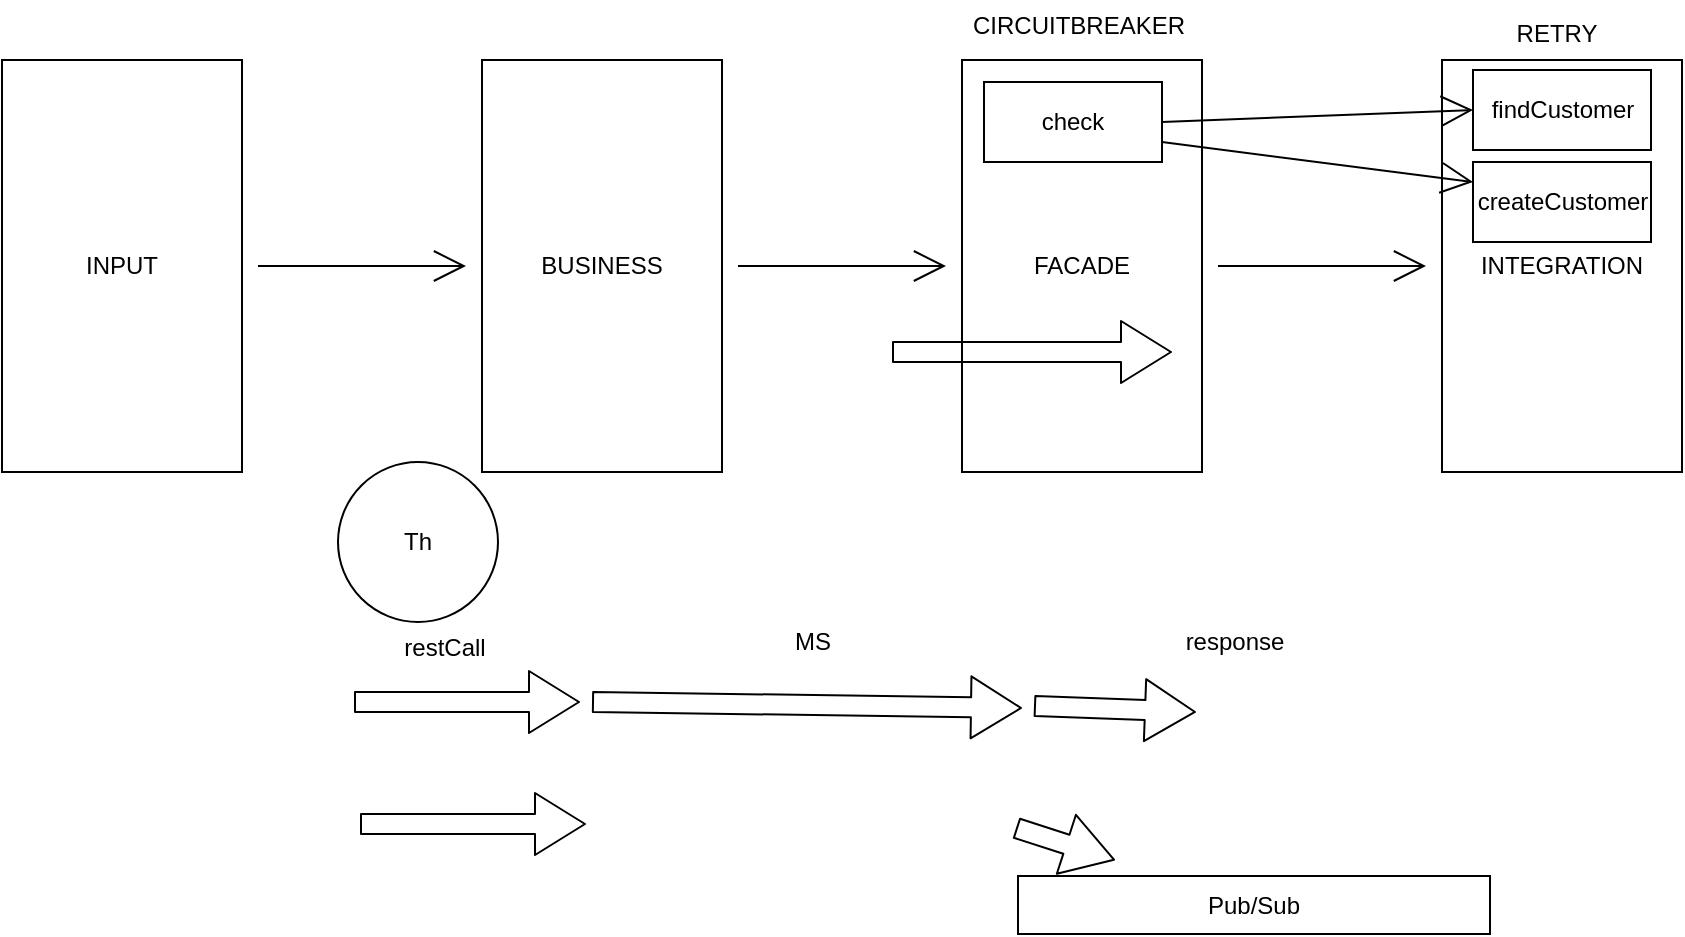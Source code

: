 <mxfile version="22.1.2" type="device">
  <diagram name="Page-1" id="o-Hc-DenjLCgIKtFiDpw">
    <mxGraphModel dx="1679" dy="733" grid="0" gridSize="10" guides="1" tooltips="1" connect="1" arrows="1" fold="1" page="0" pageScale="1" pageWidth="850" pageHeight="1100" math="0" shadow="0">
      <root>
        <mxCell id="0" />
        <mxCell id="1" parent="0" />
        <mxCell id="v_dbo5zeGbnnX_v_s0HW-3" value="" style="edgeStyle=none;curved=1;rounded=0;orthogonalLoop=1;jettySize=auto;html=1;endArrow=open;startSize=14;endSize=14;sourcePerimeterSpacing=8;targetPerimeterSpacing=8;" edge="1" parent="1" source="v_dbo5zeGbnnX_v_s0HW-1" target="v_dbo5zeGbnnX_v_s0HW-2">
          <mxGeometry relative="1" as="geometry" />
        </mxCell>
        <mxCell id="v_dbo5zeGbnnX_v_s0HW-1" value="INPUT" style="whiteSpace=wrap;html=1;" vertex="1" parent="1">
          <mxGeometry x="-201" y="74" width="120" height="206" as="geometry" />
        </mxCell>
        <mxCell id="v_dbo5zeGbnnX_v_s0HW-5" value="" style="edgeStyle=none;curved=1;rounded=0;orthogonalLoop=1;jettySize=auto;html=1;endArrow=open;startSize=14;endSize=14;sourcePerimeterSpacing=8;targetPerimeterSpacing=8;" edge="1" parent="1" source="v_dbo5zeGbnnX_v_s0HW-2" target="v_dbo5zeGbnnX_v_s0HW-4">
          <mxGeometry relative="1" as="geometry" />
        </mxCell>
        <mxCell id="v_dbo5zeGbnnX_v_s0HW-2" value="BUSINESS" style="whiteSpace=wrap;html=1;" vertex="1" parent="1">
          <mxGeometry x="39" y="74" width="120" height="206" as="geometry" />
        </mxCell>
        <mxCell id="v_dbo5zeGbnnX_v_s0HW-7" value="" style="edgeStyle=none;curved=1;rounded=0;orthogonalLoop=1;jettySize=auto;html=1;endArrow=open;startSize=14;endSize=14;sourcePerimeterSpacing=8;targetPerimeterSpacing=8;" edge="1" parent="1" source="v_dbo5zeGbnnX_v_s0HW-4" target="v_dbo5zeGbnnX_v_s0HW-6">
          <mxGeometry relative="1" as="geometry" />
        </mxCell>
        <mxCell id="v_dbo5zeGbnnX_v_s0HW-4" value="FACADE" style="whiteSpace=wrap;html=1;" vertex="1" parent="1">
          <mxGeometry x="279" y="74" width="120" height="206" as="geometry" />
        </mxCell>
        <mxCell id="v_dbo5zeGbnnX_v_s0HW-6" value="INTEGRATION" style="whiteSpace=wrap;html=1;" vertex="1" parent="1">
          <mxGeometry x="519" y="74" width="120" height="206" as="geometry" />
        </mxCell>
        <mxCell id="v_dbo5zeGbnnX_v_s0HW-12" style="edgeStyle=none;curved=1;rounded=0;orthogonalLoop=1;jettySize=auto;html=1;exitX=1;exitY=0.5;exitDx=0;exitDy=0;entryX=0;entryY=0.5;entryDx=0;entryDy=0;endArrow=open;startSize=14;endSize=14;sourcePerimeterSpacing=8;targetPerimeterSpacing=8;" edge="1" parent="1" source="v_dbo5zeGbnnX_v_s0HW-8" target="v_dbo5zeGbnnX_v_s0HW-10">
          <mxGeometry relative="1" as="geometry" />
        </mxCell>
        <mxCell id="v_dbo5zeGbnnX_v_s0HW-13" style="edgeStyle=none;curved=1;rounded=0;orthogonalLoop=1;jettySize=auto;html=1;exitX=1;exitY=0.75;exitDx=0;exitDy=0;entryX=0;entryY=0.25;entryDx=0;entryDy=0;endArrow=open;startSize=14;endSize=14;sourcePerimeterSpacing=8;targetPerimeterSpacing=8;" edge="1" parent="1" source="v_dbo5zeGbnnX_v_s0HW-8" target="v_dbo5zeGbnnX_v_s0HW-11">
          <mxGeometry relative="1" as="geometry" />
        </mxCell>
        <mxCell id="v_dbo5zeGbnnX_v_s0HW-8" value="check" style="whiteSpace=wrap;html=1;" vertex="1" parent="1">
          <mxGeometry x="290" y="85" width="89" height="40" as="geometry" />
        </mxCell>
        <mxCell id="v_dbo5zeGbnnX_v_s0HW-10" value="findCustomer" style="whiteSpace=wrap;html=1;" vertex="1" parent="1">
          <mxGeometry x="534.5" y="79" width="89" height="40" as="geometry" />
        </mxCell>
        <mxCell id="v_dbo5zeGbnnX_v_s0HW-11" value="createCustomer" style="whiteSpace=wrap;html=1;" vertex="1" parent="1">
          <mxGeometry x="534.5" y="125" width="89" height="40" as="geometry" />
        </mxCell>
        <mxCell id="v_dbo5zeGbnnX_v_s0HW-14" value="CIRCUITBREAKER" style="text;html=1;align=center;verticalAlign=middle;resizable=0;points=[];autosize=1;strokeColor=none;fillColor=none;" vertex="1" parent="1">
          <mxGeometry x="275" y="44" width="124" height="26" as="geometry" />
        </mxCell>
        <mxCell id="v_dbo5zeGbnnX_v_s0HW-15" value="RETRY" style="text;html=1;align=center;verticalAlign=middle;resizable=0;points=[];autosize=1;strokeColor=none;fillColor=none;" vertex="1" parent="1">
          <mxGeometry x="547" y="48" width="58" height="26" as="geometry" />
        </mxCell>
        <mxCell id="v_dbo5zeGbnnX_v_s0HW-16" value="" style="edgeStyle=none;orthogonalLoop=1;jettySize=auto;html=1;shape=flexArrow;rounded=1;startSize=8;endSize=8;endArrow=open;sourcePerimeterSpacing=8;targetPerimeterSpacing=8;curved=1;" edge="1" parent="1">
          <mxGeometry width="140" relative="1" as="geometry">
            <mxPoint x="-25" y="395" as="sourcePoint" />
            <mxPoint x="88" y="395" as="targetPoint" />
            <Array as="points" />
          </mxGeometry>
        </mxCell>
        <mxCell id="v_dbo5zeGbnnX_v_s0HW-17" value="restCall" style="text;html=1;align=center;verticalAlign=middle;resizable=0;points=[];autosize=1;strokeColor=none;fillColor=none;" vertex="1" parent="1">
          <mxGeometry x="-10" y="355" width="59" height="26" as="geometry" />
        </mxCell>
        <mxCell id="v_dbo5zeGbnnX_v_s0HW-18" value="" style="edgeStyle=none;orthogonalLoop=1;jettySize=auto;html=1;shape=flexArrow;rounded=1;startSize=8;endSize=8;endArrow=open;sourcePerimeterSpacing=8;targetPerimeterSpacing=8;curved=1;" edge="1" parent="1">
          <mxGeometry width="140" relative="1" as="geometry">
            <mxPoint x="244" y="220" as="sourcePoint" />
            <mxPoint x="384" y="220" as="targetPoint" />
            <Array as="points" />
          </mxGeometry>
        </mxCell>
        <mxCell id="v_dbo5zeGbnnX_v_s0HW-19" value="" style="edgeStyle=none;orthogonalLoop=1;jettySize=auto;html=1;shape=flexArrow;rounded=1;startSize=8;endSize=8;endArrow=open;sourcePerimeterSpacing=8;targetPerimeterSpacing=8;curved=1;" edge="1" parent="1">
          <mxGeometry width="140" relative="1" as="geometry">
            <mxPoint x="94" y="395" as="sourcePoint" />
            <mxPoint x="309" y="398" as="targetPoint" />
            <Array as="points" />
          </mxGeometry>
        </mxCell>
        <mxCell id="v_dbo5zeGbnnX_v_s0HW-21" value="MS" style="text;html=1;align=center;verticalAlign=middle;resizable=0;points=[];autosize=1;strokeColor=none;fillColor=none;" vertex="1" parent="1">
          <mxGeometry x="186" y="352" width="36" height="26" as="geometry" />
        </mxCell>
        <mxCell id="v_dbo5zeGbnnX_v_s0HW-22" value="" style="edgeStyle=none;orthogonalLoop=1;jettySize=auto;html=1;shape=flexArrow;rounded=1;startSize=8;endSize=8;endArrow=open;sourcePerimeterSpacing=8;targetPerimeterSpacing=8;curved=1;" edge="1" parent="1">
          <mxGeometry width="140" relative="1" as="geometry">
            <mxPoint x="315" y="397" as="sourcePoint" />
            <mxPoint x="396" y="400" as="targetPoint" />
            <Array as="points" />
          </mxGeometry>
        </mxCell>
        <mxCell id="v_dbo5zeGbnnX_v_s0HW-23" value="response" style="text;html=1;align=center;verticalAlign=middle;resizable=0;points=[];autosize=1;strokeColor=none;fillColor=none;" vertex="1" parent="1">
          <mxGeometry x="381" y="352" width="67" height="26" as="geometry" />
        </mxCell>
        <mxCell id="v_dbo5zeGbnnX_v_s0HW-24" value="" style="edgeStyle=none;orthogonalLoop=1;jettySize=auto;html=1;shape=flexArrow;rounded=1;startSize=8;endSize=8;endArrow=open;sourcePerimeterSpacing=8;targetPerimeterSpacing=8;curved=1;" edge="1" parent="1">
          <mxGeometry width="140" relative="1" as="geometry">
            <mxPoint x="-22" y="456" as="sourcePoint" />
            <mxPoint x="91" y="456" as="targetPoint" />
            <Array as="points" />
          </mxGeometry>
        </mxCell>
        <mxCell id="v_dbo5zeGbnnX_v_s0HW-25" value="" style="edgeStyle=none;orthogonalLoop=1;jettySize=auto;html=1;shape=flexArrow;rounded=1;startSize=8;endSize=8;endArrow=open;sourcePerimeterSpacing=8;targetPerimeterSpacing=8;curved=1;" edge="1" parent="1" target="v_dbo5zeGbnnX_v_s0HW-26">
          <mxGeometry width="140" relative="1" as="geometry">
            <mxPoint x="306" y="458" as="sourcePoint" />
            <mxPoint x="387" y="461" as="targetPoint" />
            <Array as="points" />
          </mxGeometry>
        </mxCell>
        <mxCell id="v_dbo5zeGbnnX_v_s0HW-26" value="Pub/Sub" style="rounded=0;whiteSpace=wrap;html=1;" vertex="1" parent="1">
          <mxGeometry x="307" y="482" width="236" height="29" as="geometry" />
        </mxCell>
        <mxCell id="v_dbo5zeGbnnX_v_s0HW-29" value="Th" style="ellipse;whiteSpace=wrap;html=1;" vertex="1" parent="1">
          <mxGeometry x="-33" y="275" width="80" height="80" as="geometry" />
        </mxCell>
      </root>
    </mxGraphModel>
  </diagram>
</mxfile>
